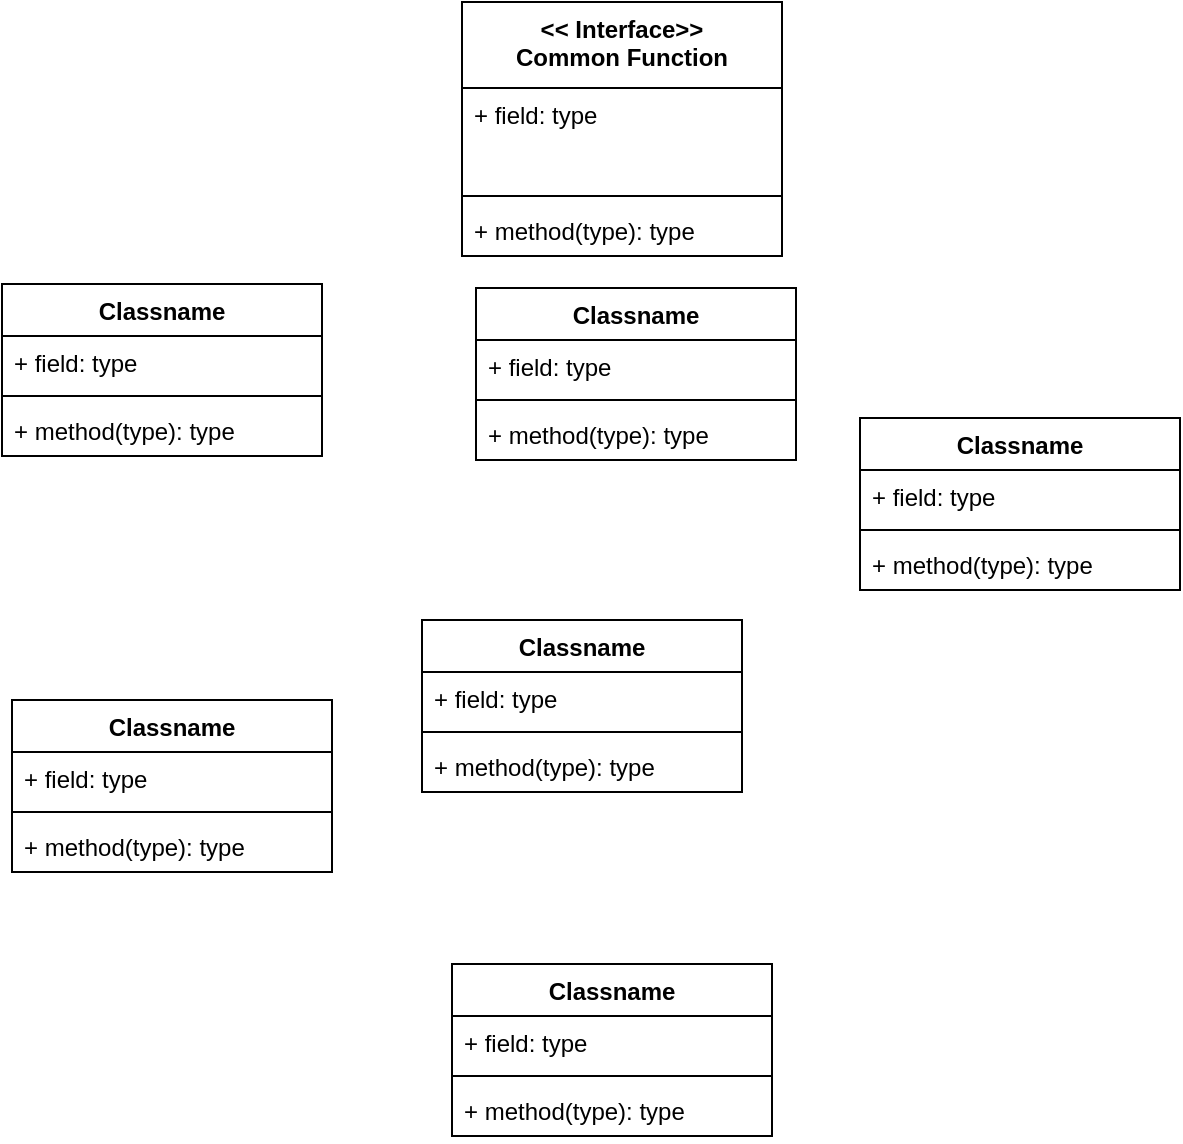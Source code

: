 <mxfile version="14.7.2" type="device"><diagram id="C5RBs43oDa-KdzZeNtuy" name="Page-1"><mxGraphModel dx="1422" dy="724" grid="0" gridSize="10" guides="1" tooltips="1" connect="1" arrows="1" fold="1" page="0" pageScale="1" pageWidth="827" pageHeight="1169" math="0" shadow="0"><root><mxCell id="WIyWlLk6GJQsqaUBKTNV-0"/><mxCell id="WIyWlLk6GJQsqaUBKTNV-1" parent="WIyWlLk6GJQsqaUBKTNV-0"/><mxCell id="0EHa-xnB4z-_lyjjbn6_-1" value="&lt;&lt; Interface&gt;&gt;&#10;Common Function" style="swimlane;fontStyle=1;align=center;verticalAlign=top;childLayout=stackLayout;horizontal=1;startSize=43;horizontalStack=0;resizeParent=1;resizeParentMax=0;resizeLast=0;collapsible=1;marginBottom=0;" vertex="1" parent="WIyWlLk6GJQsqaUBKTNV-1"><mxGeometry x="425" y="120" width="160" height="127" as="geometry"/></mxCell><mxCell id="0EHa-xnB4z-_lyjjbn6_-2" value="+ field: type" style="text;strokeColor=none;fillColor=none;align=left;verticalAlign=top;spacingLeft=4;spacingRight=4;overflow=hidden;rotatable=0;points=[[0,0.5],[1,0.5]];portConstraint=eastwest;" vertex="1" parent="0EHa-xnB4z-_lyjjbn6_-1"><mxGeometry y="43" width="160" height="50" as="geometry"/></mxCell><mxCell id="0EHa-xnB4z-_lyjjbn6_-3" value="" style="line;strokeWidth=1;fillColor=none;align=left;verticalAlign=middle;spacingTop=-1;spacingLeft=3;spacingRight=3;rotatable=0;labelPosition=right;points=[];portConstraint=eastwest;" vertex="1" parent="0EHa-xnB4z-_lyjjbn6_-1"><mxGeometry y="93" width="160" height="8" as="geometry"/></mxCell><mxCell id="0EHa-xnB4z-_lyjjbn6_-4" value="+ method(type): type" style="text;strokeColor=none;fillColor=none;align=left;verticalAlign=top;spacingLeft=4;spacingRight=4;overflow=hidden;rotatable=0;points=[[0,0.5],[1,0.5]];portConstraint=eastwest;" vertex="1" parent="0EHa-xnB4z-_lyjjbn6_-1"><mxGeometry y="101" width="160" height="26" as="geometry"/></mxCell><mxCell id="0EHa-xnB4z-_lyjjbn6_-5" value="Classname" style="swimlane;fontStyle=1;align=center;verticalAlign=top;childLayout=stackLayout;horizontal=1;startSize=26;horizontalStack=0;resizeParent=1;resizeParentMax=0;resizeLast=0;collapsible=1;marginBottom=0;" vertex="1" parent="WIyWlLk6GJQsqaUBKTNV-1"><mxGeometry x="195" y="261" width="160" height="86" as="geometry"/></mxCell><mxCell id="0EHa-xnB4z-_lyjjbn6_-6" value="+ field: type" style="text;strokeColor=none;fillColor=none;align=left;verticalAlign=top;spacingLeft=4;spacingRight=4;overflow=hidden;rotatable=0;points=[[0,0.5],[1,0.5]];portConstraint=eastwest;" vertex="1" parent="0EHa-xnB4z-_lyjjbn6_-5"><mxGeometry y="26" width="160" height="26" as="geometry"/></mxCell><mxCell id="0EHa-xnB4z-_lyjjbn6_-7" value="" style="line;strokeWidth=1;fillColor=none;align=left;verticalAlign=middle;spacingTop=-1;spacingLeft=3;spacingRight=3;rotatable=0;labelPosition=right;points=[];portConstraint=eastwest;" vertex="1" parent="0EHa-xnB4z-_lyjjbn6_-5"><mxGeometry y="52" width="160" height="8" as="geometry"/></mxCell><mxCell id="0EHa-xnB4z-_lyjjbn6_-8" value="+ method(type): type" style="text;strokeColor=none;fillColor=none;align=left;verticalAlign=top;spacingLeft=4;spacingRight=4;overflow=hidden;rotatable=0;points=[[0,0.5],[1,0.5]];portConstraint=eastwest;" vertex="1" parent="0EHa-xnB4z-_lyjjbn6_-5"><mxGeometry y="60" width="160" height="26" as="geometry"/></mxCell><mxCell id="0EHa-xnB4z-_lyjjbn6_-9" value="Classname" style="swimlane;fontStyle=1;align=center;verticalAlign=top;childLayout=stackLayout;horizontal=1;startSize=26;horizontalStack=0;resizeParent=1;resizeParentMax=0;resizeLast=0;collapsible=1;marginBottom=0;" vertex="1" parent="WIyWlLk6GJQsqaUBKTNV-1"><mxGeometry x="432" y="263" width="160" height="86" as="geometry"/></mxCell><mxCell id="0EHa-xnB4z-_lyjjbn6_-10" value="+ field: type" style="text;strokeColor=none;fillColor=none;align=left;verticalAlign=top;spacingLeft=4;spacingRight=4;overflow=hidden;rotatable=0;points=[[0,0.5],[1,0.5]];portConstraint=eastwest;" vertex="1" parent="0EHa-xnB4z-_lyjjbn6_-9"><mxGeometry y="26" width="160" height="26" as="geometry"/></mxCell><mxCell id="0EHa-xnB4z-_lyjjbn6_-11" value="" style="line;strokeWidth=1;fillColor=none;align=left;verticalAlign=middle;spacingTop=-1;spacingLeft=3;spacingRight=3;rotatable=0;labelPosition=right;points=[];portConstraint=eastwest;" vertex="1" parent="0EHa-xnB4z-_lyjjbn6_-9"><mxGeometry y="52" width="160" height="8" as="geometry"/></mxCell><mxCell id="0EHa-xnB4z-_lyjjbn6_-12" value="+ method(type): type" style="text;strokeColor=none;fillColor=none;align=left;verticalAlign=top;spacingLeft=4;spacingRight=4;overflow=hidden;rotatable=0;points=[[0,0.5],[1,0.5]];portConstraint=eastwest;" vertex="1" parent="0EHa-xnB4z-_lyjjbn6_-9"><mxGeometry y="60" width="160" height="26" as="geometry"/></mxCell><mxCell id="0EHa-xnB4z-_lyjjbn6_-13" value="Classname" style="swimlane;fontStyle=1;align=center;verticalAlign=top;childLayout=stackLayout;horizontal=1;startSize=26;horizontalStack=0;resizeParent=1;resizeParentMax=0;resizeLast=0;collapsible=1;marginBottom=0;" vertex="1" parent="WIyWlLk6GJQsqaUBKTNV-1"><mxGeometry x="624" y="328" width="160" height="86" as="geometry"/></mxCell><mxCell id="0EHa-xnB4z-_lyjjbn6_-14" value="+ field: type" style="text;strokeColor=none;fillColor=none;align=left;verticalAlign=top;spacingLeft=4;spacingRight=4;overflow=hidden;rotatable=0;points=[[0,0.5],[1,0.5]];portConstraint=eastwest;" vertex="1" parent="0EHa-xnB4z-_lyjjbn6_-13"><mxGeometry y="26" width="160" height="26" as="geometry"/></mxCell><mxCell id="0EHa-xnB4z-_lyjjbn6_-15" value="" style="line;strokeWidth=1;fillColor=none;align=left;verticalAlign=middle;spacingTop=-1;spacingLeft=3;spacingRight=3;rotatable=0;labelPosition=right;points=[];portConstraint=eastwest;" vertex="1" parent="0EHa-xnB4z-_lyjjbn6_-13"><mxGeometry y="52" width="160" height="8" as="geometry"/></mxCell><mxCell id="0EHa-xnB4z-_lyjjbn6_-16" value="+ method(type): type" style="text;strokeColor=none;fillColor=none;align=left;verticalAlign=top;spacingLeft=4;spacingRight=4;overflow=hidden;rotatable=0;points=[[0,0.5],[1,0.5]];portConstraint=eastwest;" vertex="1" parent="0EHa-xnB4z-_lyjjbn6_-13"><mxGeometry y="60" width="160" height="26" as="geometry"/></mxCell><mxCell id="0EHa-xnB4z-_lyjjbn6_-17" value="Classname" style="swimlane;fontStyle=1;align=center;verticalAlign=top;childLayout=stackLayout;horizontal=1;startSize=26;horizontalStack=0;resizeParent=1;resizeParentMax=0;resizeLast=0;collapsible=1;marginBottom=0;" vertex="1" parent="WIyWlLk6GJQsqaUBKTNV-1"><mxGeometry x="405" y="429" width="160" height="86" as="geometry"/></mxCell><mxCell id="0EHa-xnB4z-_lyjjbn6_-18" value="+ field: type" style="text;strokeColor=none;fillColor=none;align=left;verticalAlign=top;spacingLeft=4;spacingRight=4;overflow=hidden;rotatable=0;points=[[0,0.5],[1,0.5]];portConstraint=eastwest;" vertex="1" parent="0EHa-xnB4z-_lyjjbn6_-17"><mxGeometry y="26" width="160" height="26" as="geometry"/></mxCell><mxCell id="0EHa-xnB4z-_lyjjbn6_-19" value="" style="line;strokeWidth=1;fillColor=none;align=left;verticalAlign=middle;spacingTop=-1;spacingLeft=3;spacingRight=3;rotatable=0;labelPosition=right;points=[];portConstraint=eastwest;" vertex="1" parent="0EHa-xnB4z-_lyjjbn6_-17"><mxGeometry y="52" width="160" height="8" as="geometry"/></mxCell><mxCell id="0EHa-xnB4z-_lyjjbn6_-20" value="+ method(type): type" style="text;strokeColor=none;fillColor=none;align=left;verticalAlign=top;spacingLeft=4;spacingRight=4;overflow=hidden;rotatable=0;points=[[0,0.5],[1,0.5]];portConstraint=eastwest;" vertex="1" parent="0EHa-xnB4z-_lyjjbn6_-17"><mxGeometry y="60" width="160" height="26" as="geometry"/></mxCell><mxCell id="0EHa-xnB4z-_lyjjbn6_-21" value="Classname" style="swimlane;fontStyle=1;align=center;verticalAlign=top;childLayout=stackLayout;horizontal=1;startSize=26;horizontalStack=0;resizeParent=1;resizeParentMax=0;resizeLast=0;collapsible=1;marginBottom=0;" vertex="1" parent="WIyWlLk6GJQsqaUBKTNV-1"><mxGeometry x="200" y="469" width="160" height="86" as="geometry"/></mxCell><mxCell id="0EHa-xnB4z-_lyjjbn6_-22" value="+ field: type" style="text;strokeColor=none;fillColor=none;align=left;verticalAlign=top;spacingLeft=4;spacingRight=4;overflow=hidden;rotatable=0;points=[[0,0.5],[1,0.5]];portConstraint=eastwest;" vertex="1" parent="0EHa-xnB4z-_lyjjbn6_-21"><mxGeometry y="26" width="160" height="26" as="geometry"/></mxCell><mxCell id="0EHa-xnB4z-_lyjjbn6_-23" value="" style="line;strokeWidth=1;fillColor=none;align=left;verticalAlign=middle;spacingTop=-1;spacingLeft=3;spacingRight=3;rotatable=0;labelPosition=right;points=[];portConstraint=eastwest;" vertex="1" parent="0EHa-xnB4z-_lyjjbn6_-21"><mxGeometry y="52" width="160" height="8" as="geometry"/></mxCell><mxCell id="0EHa-xnB4z-_lyjjbn6_-24" value="+ method(type): type" style="text;strokeColor=none;fillColor=none;align=left;verticalAlign=top;spacingLeft=4;spacingRight=4;overflow=hidden;rotatable=0;points=[[0,0.5],[1,0.5]];portConstraint=eastwest;" vertex="1" parent="0EHa-xnB4z-_lyjjbn6_-21"><mxGeometry y="60" width="160" height="26" as="geometry"/></mxCell><mxCell id="0EHa-xnB4z-_lyjjbn6_-25" value="Classname" style="swimlane;fontStyle=1;align=center;verticalAlign=top;childLayout=stackLayout;horizontal=1;startSize=26;horizontalStack=0;resizeParent=1;resizeParentMax=0;resizeLast=0;collapsible=1;marginBottom=0;" vertex="1" parent="WIyWlLk6GJQsqaUBKTNV-1"><mxGeometry x="420" y="601" width="160" height="86" as="geometry"/></mxCell><mxCell id="0EHa-xnB4z-_lyjjbn6_-26" value="+ field: type" style="text;strokeColor=none;fillColor=none;align=left;verticalAlign=top;spacingLeft=4;spacingRight=4;overflow=hidden;rotatable=0;points=[[0,0.5],[1,0.5]];portConstraint=eastwest;" vertex="1" parent="0EHa-xnB4z-_lyjjbn6_-25"><mxGeometry y="26" width="160" height="26" as="geometry"/></mxCell><mxCell id="0EHa-xnB4z-_lyjjbn6_-27" value="" style="line;strokeWidth=1;fillColor=none;align=left;verticalAlign=middle;spacingTop=-1;spacingLeft=3;spacingRight=3;rotatable=0;labelPosition=right;points=[];portConstraint=eastwest;" vertex="1" parent="0EHa-xnB4z-_lyjjbn6_-25"><mxGeometry y="52" width="160" height="8" as="geometry"/></mxCell><mxCell id="0EHa-xnB4z-_lyjjbn6_-28" value="+ method(type): type" style="text;strokeColor=none;fillColor=none;align=left;verticalAlign=top;spacingLeft=4;spacingRight=4;overflow=hidden;rotatable=0;points=[[0,0.5],[1,0.5]];portConstraint=eastwest;" vertex="1" parent="0EHa-xnB4z-_lyjjbn6_-25"><mxGeometry y="60" width="160" height="26" as="geometry"/></mxCell></root></mxGraphModel></diagram></mxfile>